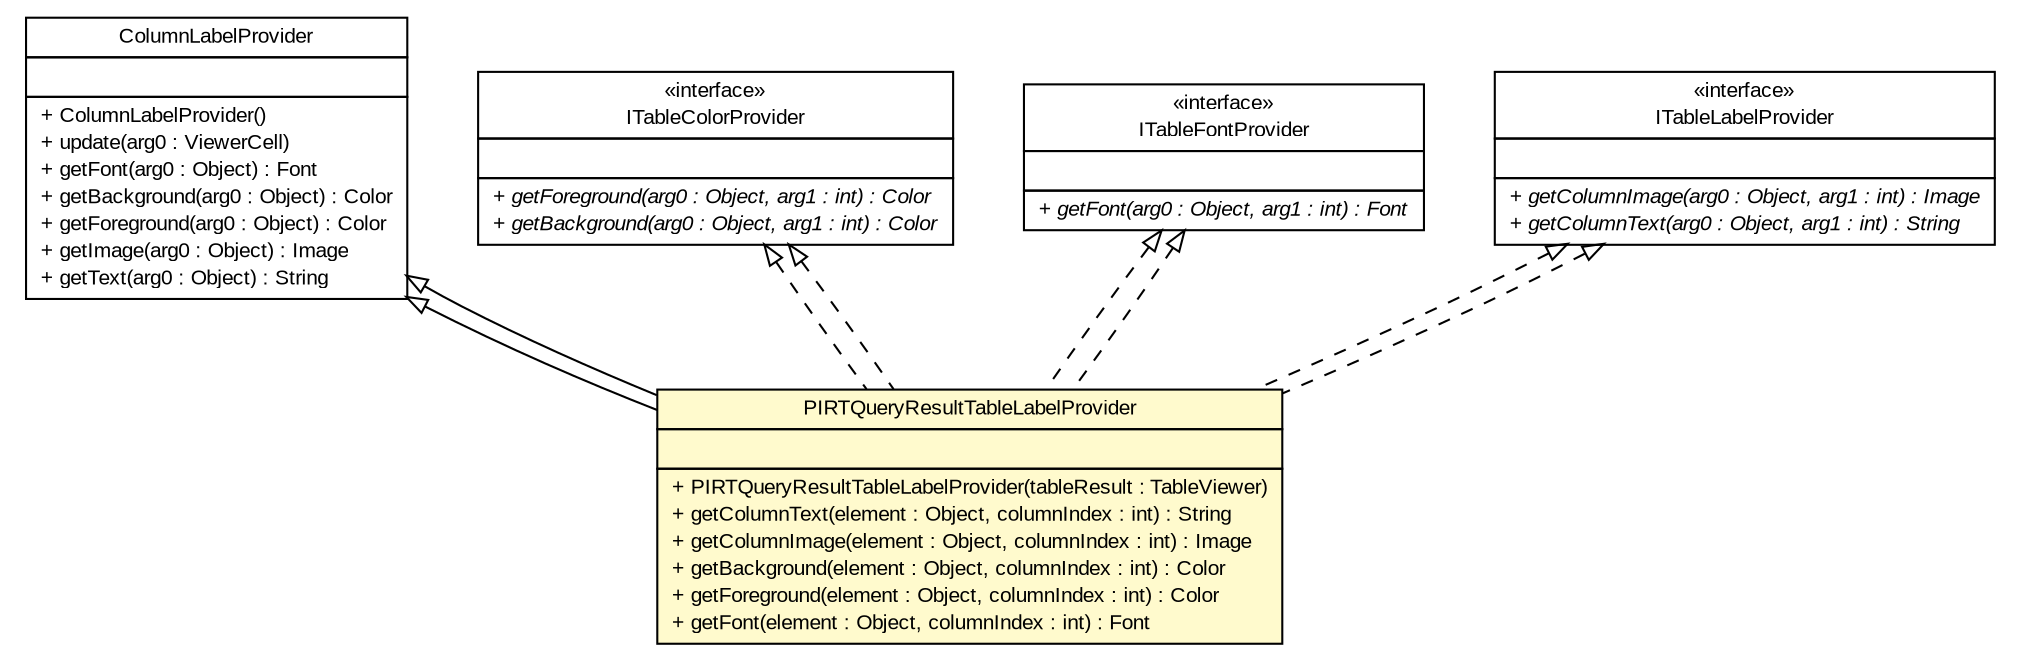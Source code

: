 #!/usr/local/bin/dot
#
# Class diagram 
# Generated by UMLGraph version R5_6-24-gf6e263 (http://www.umlgraph.org/)
#

digraph G {
	edge [fontname="arial",fontsize=10,labelfontname="arial",labelfontsize=10];
	node [fontname="arial",fontsize=10,shape=plaintext];
	nodesep=0.25;
	ranksep=0.5;
	// gov.sandia.cf.parts.ui.pirt.editors.PIRTQueryResultTableLabelProvider
	c345173 [label=<<table title="gov.sandia.cf.parts.ui.pirt.editors.PIRTQueryResultTableLabelProvider" border="0" cellborder="1" cellspacing="0" cellpadding="2" port="p" bgcolor="lemonChiffon" href="./PIRTQueryResultTableLabelProvider.html">
		<tr><td><table border="0" cellspacing="0" cellpadding="1">
<tr><td align="center" balign="center"> PIRTQueryResultTableLabelProvider </td></tr>
		</table></td></tr>
		<tr><td><table border="0" cellspacing="0" cellpadding="1">
<tr><td align="left" balign="left">  </td></tr>
		</table></td></tr>
		<tr><td><table border="0" cellspacing="0" cellpadding="1">
<tr><td align="left" balign="left"> + PIRTQueryResultTableLabelProvider(tableResult : TableViewer) </td></tr>
<tr><td align="left" balign="left"> + getColumnText(element : Object, columnIndex : int) : String </td></tr>
<tr><td align="left" balign="left"> + getColumnImage(element : Object, columnIndex : int) : Image </td></tr>
<tr><td align="left" balign="left"> + getBackground(element : Object, columnIndex : int) : Color </td></tr>
<tr><td align="left" balign="left"> + getForeground(element : Object, columnIndex : int) : Color </td></tr>
<tr><td align="left" balign="left"> + getFont(element : Object, columnIndex : int) : Font </td></tr>
		</table></td></tr>
		</table>>, URL="./PIRTQueryResultTableLabelProvider.html", fontname="arial", fontcolor="black", fontsize=10.0];
	//gov.sandia.cf.parts.ui.pirt.editors.PIRTQueryResultTableLabelProvider extends org.eclipse.jface.viewers.ColumnLabelProvider
	c345299:p -> c345173:p [dir=back,arrowtail=empty];
	//gov.sandia.cf.parts.ui.pirt.editors.PIRTQueryResultTableLabelProvider implements org.eclipse.jface.viewers.ITableColorProvider
	c345300:p -> c345173:p [dir=back,arrowtail=empty,style=dashed];
	//gov.sandia.cf.parts.ui.pirt.editors.PIRTQueryResultTableLabelProvider implements org.eclipse.jface.viewers.ITableFontProvider
	c345301:p -> c345173:p [dir=back,arrowtail=empty,style=dashed];
	//gov.sandia.cf.parts.ui.pirt.editors.PIRTQueryResultTableLabelProvider implements org.eclipse.jface.viewers.ITableLabelProvider
	c345302:p -> c345173:p [dir=back,arrowtail=empty,style=dashed];
	//gov.sandia.cf.parts.ui.pirt.editors.PIRTQueryResultTableLabelProvider extends org.eclipse.jface.viewers.ColumnLabelProvider
	c345299:p -> c345173:p [dir=back,arrowtail=empty];
	//gov.sandia.cf.parts.ui.pirt.editors.PIRTQueryResultTableLabelProvider implements org.eclipse.jface.viewers.ITableColorProvider
	c345300:p -> c345173:p [dir=back,arrowtail=empty,style=dashed];
	//gov.sandia.cf.parts.ui.pirt.editors.PIRTQueryResultTableLabelProvider implements org.eclipse.jface.viewers.ITableFontProvider
	c345301:p -> c345173:p [dir=back,arrowtail=empty,style=dashed];
	//gov.sandia.cf.parts.ui.pirt.editors.PIRTQueryResultTableLabelProvider implements org.eclipse.jface.viewers.ITableLabelProvider
	c345302:p -> c345173:p [dir=back,arrowtail=empty,style=dashed];
	// org.eclipse.jface.viewers.ColumnLabelProvider
	c345299 [label=<<table title="org.eclipse.jface.viewers.ColumnLabelProvider" border="0" cellborder="1" cellspacing="0" cellpadding="2" port="p" href="http://java.sun.com/j2se/1.4.2/docs/api/org/eclipse/jface/viewers/ColumnLabelProvider.html">
		<tr><td><table border="0" cellspacing="0" cellpadding="1">
<tr><td align="center" balign="center"> ColumnLabelProvider </td></tr>
		</table></td></tr>
		<tr><td><table border="0" cellspacing="0" cellpadding="1">
<tr><td align="left" balign="left">  </td></tr>
		</table></td></tr>
		<tr><td><table border="0" cellspacing="0" cellpadding="1">
<tr><td align="left" balign="left"> + ColumnLabelProvider() </td></tr>
<tr><td align="left" balign="left"> + update(arg0 : ViewerCell) </td></tr>
<tr><td align="left" balign="left"> + getFont(arg0 : Object) : Font </td></tr>
<tr><td align="left" balign="left"> + getBackground(arg0 : Object) : Color </td></tr>
<tr><td align="left" balign="left"> + getForeground(arg0 : Object) : Color </td></tr>
<tr><td align="left" balign="left"> + getImage(arg0 : Object) : Image </td></tr>
<tr><td align="left" balign="left"> + getText(arg0 : Object) : String </td></tr>
		</table></td></tr>
		</table>>, URL="http://java.sun.com/j2se/1.4.2/docs/api/org/eclipse/jface/viewers/ColumnLabelProvider.html", fontname="arial", fontcolor="black", fontsize=10.0];
	// org.eclipse.jface.viewers.ITableFontProvider
	c345301 [label=<<table title="org.eclipse.jface.viewers.ITableFontProvider" border="0" cellborder="1" cellspacing="0" cellpadding="2" port="p" href="http://java.sun.com/j2se/1.4.2/docs/api/org/eclipse/jface/viewers/ITableFontProvider.html">
		<tr><td><table border="0" cellspacing="0" cellpadding="1">
<tr><td align="center" balign="center"> &#171;interface&#187; </td></tr>
<tr><td align="center" balign="center"> ITableFontProvider </td></tr>
		</table></td></tr>
		<tr><td><table border="0" cellspacing="0" cellpadding="1">
<tr><td align="left" balign="left">  </td></tr>
		</table></td></tr>
		<tr><td><table border="0" cellspacing="0" cellpadding="1">
<tr><td align="left" balign="left"><font face="arial italic" point-size="10.0"> + getFont(arg0 : Object, arg1 : int) : Font </font></td></tr>
		</table></td></tr>
		</table>>, URL="http://java.sun.com/j2se/1.4.2/docs/api/org/eclipse/jface/viewers/ITableFontProvider.html", fontname="arial", fontcolor="black", fontsize=10.0];
	// org.eclipse.jface.viewers.ITableLabelProvider
	c345302 [label=<<table title="org.eclipse.jface.viewers.ITableLabelProvider" border="0" cellborder="1" cellspacing="0" cellpadding="2" port="p" href="http://java.sun.com/j2se/1.4.2/docs/api/org/eclipse/jface/viewers/ITableLabelProvider.html">
		<tr><td><table border="0" cellspacing="0" cellpadding="1">
<tr><td align="center" balign="center"> &#171;interface&#187; </td></tr>
<tr><td align="center" balign="center"> ITableLabelProvider </td></tr>
		</table></td></tr>
		<tr><td><table border="0" cellspacing="0" cellpadding="1">
<tr><td align="left" balign="left">  </td></tr>
		</table></td></tr>
		<tr><td><table border="0" cellspacing="0" cellpadding="1">
<tr><td align="left" balign="left"><font face="arial italic" point-size="10.0"> + getColumnImage(arg0 : Object, arg1 : int) : Image </font></td></tr>
<tr><td align="left" balign="left"><font face="arial italic" point-size="10.0"> + getColumnText(arg0 : Object, arg1 : int) : String </font></td></tr>
		</table></td></tr>
		</table>>, URL="http://java.sun.com/j2se/1.4.2/docs/api/org/eclipse/jface/viewers/ITableLabelProvider.html", fontname="arial", fontcolor="black", fontsize=10.0];
	// org.eclipse.jface.viewers.ITableColorProvider
	c345300 [label=<<table title="org.eclipse.jface.viewers.ITableColorProvider" border="0" cellborder="1" cellspacing="0" cellpadding="2" port="p" href="http://java.sun.com/j2se/1.4.2/docs/api/org/eclipse/jface/viewers/ITableColorProvider.html">
		<tr><td><table border="0" cellspacing="0" cellpadding="1">
<tr><td align="center" balign="center"> &#171;interface&#187; </td></tr>
<tr><td align="center" balign="center"> ITableColorProvider </td></tr>
		</table></td></tr>
		<tr><td><table border="0" cellspacing="0" cellpadding="1">
<tr><td align="left" balign="left">  </td></tr>
		</table></td></tr>
		<tr><td><table border="0" cellspacing="0" cellpadding="1">
<tr><td align="left" balign="left"><font face="arial italic" point-size="10.0"> + getForeground(arg0 : Object, arg1 : int) : Color </font></td></tr>
<tr><td align="left" balign="left"><font face="arial italic" point-size="10.0"> + getBackground(arg0 : Object, arg1 : int) : Color </font></td></tr>
		</table></td></tr>
		</table>>, URL="http://java.sun.com/j2se/1.4.2/docs/api/org/eclipse/jface/viewers/ITableColorProvider.html", fontname="arial", fontcolor="black", fontsize=10.0];
}

